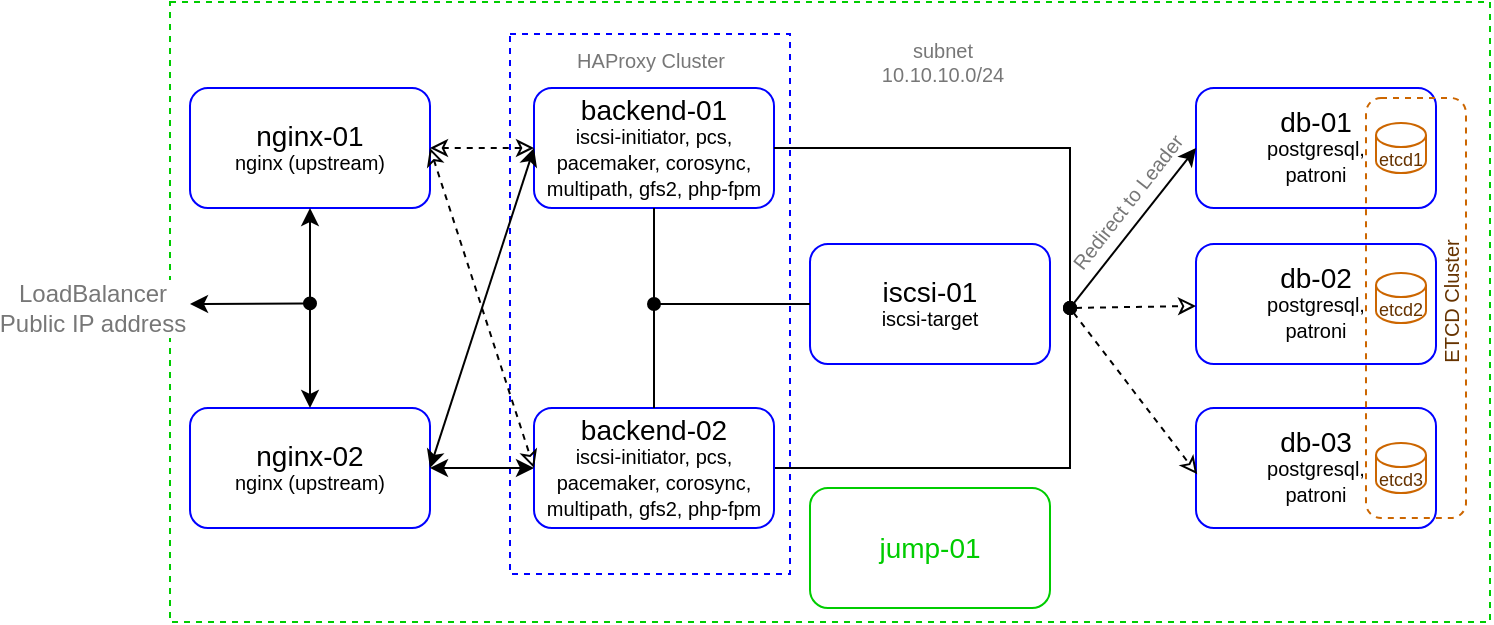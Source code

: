<mxfile version="20.3.0" type="device"><diagram id="4IggmmZwFg4Mkd-BrONc" name="Страница 1"><mxGraphModel dx="1360" dy="754" grid="1" gridSize="10" guides="1" tooltips="1" connect="1" arrows="1" fold="1" page="1" pageScale="1" pageWidth="600" pageHeight="300" math="0" shadow="0"><root><mxCell id="0"/><mxCell id="1" parent="0"/><mxCell id="a2kYbAXQ47iZ0sJ73nhE-9" value="" style="rounded=0;whiteSpace=wrap;html=1;glass=0;dashed=1;sketch=0;strokeColor=#00CC00;fillColor=none;" parent="1" vertex="1"><mxGeometry x="-10" y="-13" width="660" height="310" as="geometry"/></mxCell><mxCell id="a2kYbAXQ47iZ0sJ73nhE-10" value="" style="rounded=0;whiteSpace=wrap;html=1;fillColor=none;dashed=1;glass=0;sketch=0;strokeColor=#0000FF;" parent="1" vertex="1"><mxGeometry x="160" y="3" width="140" height="270" as="geometry"/></mxCell><mxCell id="Nk4rxEVuKk_PFZayKbhd-4" value="&lt;p style=&quot;line-height: 100%&quot;&gt;&lt;span style=&quot;font-size: 14px&quot;&gt;backend-01&lt;/span&gt;&lt;br&gt;&lt;span style=&quot;font-size: 10px&quot;&gt;iscsi-initiator, pcs, pacemaker, corosync, multipath, gfs2, php-fpm&lt;/span&gt;&lt;br&gt;&lt;/p&gt;" style="rounded=1;whiteSpace=wrap;html=1;strokeColor=#0000FF;" parent="1" vertex="1"><mxGeometry x="172" y="30" width="120" height="60" as="geometry"/></mxCell><mxCell id="Nk4rxEVuKk_PFZayKbhd-6" value="&lt;p style=&quot;line-height: 100%&quot;&gt;&lt;span style=&quot;font-size: 14px&quot;&gt;nginx-01&lt;/span&gt;&lt;br&gt;&lt;span style=&quot;font-size: 10px&quot;&gt;nginx (upstream)&lt;/span&gt;&lt;br&gt;&lt;/p&gt;" style="rounded=1;whiteSpace=wrap;html=1;strokeColor=#0000FF;" parent="1" vertex="1"><mxGeometry y="30" width="120" height="60" as="geometry"/></mxCell><mxCell id="Nk4rxEVuKk_PFZayKbhd-15" value="" style="endArrow=none;html=1;rounded=0;exitX=1;exitY=0.5;exitDx=0;exitDy=0;entryX=1;entryY=0.5;entryDx=0;entryDy=0;" parent="1" source="mSui1N4ihssYe-xkSYdv-1" target="Nk4rxEVuKk_PFZayKbhd-4" edge="1"><mxGeometry width="50" height="50" relative="1" as="geometry"><mxPoint x="360" y="240" as="sourcePoint"/><mxPoint x="490" y="138.335" as="targetPoint"/><Array as="points"><mxPoint x="440" y="220"/><mxPoint x="440" y="60"/></Array></mxGeometry></mxCell><mxCell id="mSui1N4ihssYe-xkSYdv-1" value="&lt;p style=&quot;line-height: 100%&quot;&gt;&lt;span style=&quot;font-size: 14px&quot;&gt;backend-02&lt;/span&gt;&lt;br&gt;&lt;span style=&quot;font-size: 10px&quot;&gt;iscsi-initiator, pcs, pacemaker, corosync, multipath, gfs2, php-fpm&lt;/span&gt;&lt;br&gt;&lt;/p&gt;" style="rounded=1;whiteSpace=wrap;html=1;strokeColor=#0000FF;" parent="1" vertex="1"><mxGeometry x="172" y="190" width="120" height="60" as="geometry"/></mxCell><mxCell id="mSui1N4ihssYe-xkSYdv-4" value="&lt;font style=&quot;font-size: 10px&quot;&gt;subnet&lt;br&gt;10.10.10.0/24&lt;/font&gt;" style="edgeLabel;html=1;align=center;verticalAlign=middle;resizable=0;points=[];fontSize=8;fontColor=#777777;" parent="1" vertex="1" connectable="0"><mxGeometry x="350.002" y="49.995" as="geometry"><mxPoint x="26" y="-33" as="offset"/></mxGeometry></mxCell><mxCell id="-WRoGn8kwcu14axJvP3w-1" value="&lt;p style=&quot;line-height: 100%&quot;&gt;&lt;span style=&quot;font-size: 14px&quot;&gt;nginx-02&lt;/span&gt;&lt;br&gt;&lt;span style=&quot;font-size: 10px&quot;&gt;nginx (upstream)&lt;/span&gt;&lt;br&gt;&lt;/p&gt;" style="rounded=1;whiteSpace=wrap;html=1;strokeColor=#0000FF;" parent="1" vertex="1"><mxGeometry y="190" width="120" height="60" as="geometry"/></mxCell><mxCell id="-WRoGn8kwcu14axJvP3w-3" value="" style="endArrow=classic;startArrow=classic;html=1;exitX=0.5;exitY=0;exitDx=0;exitDy=0;entryX=0.5;entryY=1;entryDx=0;entryDy=0;" parent="1" source="-WRoGn8kwcu14axJvP3w-1" target="Nk4rxEVuKk_PFZayKbhd-6" edge="1"><mxGeometry width="50" height="50" relative="1" as="geometry"><mxPoint x="90" y="120" as="sourcePoint"/><mxPoint x="140" y="70" as="targetPoint"/></mxGeometry></mxCell><mxCell id="-WRoGn8kwcu14axJvP3w-4" value="" style="endArrow=oval;html=1;startArrow=classic;startFill=1;endFill=1;" parent="1" edge="1"><mxGeometry width="50" height="50" relative="1" as="geometry"><mxPoint y="138" as="sourcePoint"/><mxPoint x="60" y="137.71" as="targetPoint"/></mxGeometry></mxCell><mxCell id="-WRoGn8kwcu14axJvP3w-5" value="" style="endArrow=classic;startArrow=classic;html=1;exitX=1;exitY=0.5;exitDx=0;exitDy=0;entryX=0;entryY=0.5;entryDx=0;entryDy=0;" parent="1" source="-WRoGn8kwcu14axJvP3w-1" target="mSui1N4ihssYe-xkSYdv-1" edge="1"><mxGeometry width="50" height="50" relative="1" as="geometry"><mxPoint x="120" y="120" as="sourcePoint"/><mxPoint x="170" y="160" as="targetPoint"/></mxGeometry></mxCell><mxCell id="-WRoGn8kwcu14axJvP3w-6" value="" style="endArrow=classic;startArrow=classic;html=1;entryX=0;entryY=0.5;entryDx=0;entryDy=0;rounded=1;exitX=1;exitY=0.5;exitDx=0;exitDy=0;" parent="1" source="-WRoGn8kwcu14axJvP3w-1" target="Nk4rxEVuKk_PFZayKbhd-4" edge="1"><mxGeometry width="50" height="50" relative="1" as="geometry"><mxPoint x="120" y="160" as="sourcePoint"/><mxPoint x="160" y="60" as="targetPoint"/></mxGeometry></mxCell><mxCell id="-WRoGn8kwcu14axJvP3w-7" value="" style="endArrow=classic;dashed=1;html=1;exitX=1;exitY=0.5;exitDx=0;exitDy=0;entryX=0;entryY=0.5;entryDx=0;entryDy=0;startArrow=classic;startFill=0;endFill=0;" parent="1" source="Nk4rxEVuKk_PFZayKbhd-6" target="Nk4rxEVuKk_PFZayKbhd-4" edge="1"><mxGeometry width="50" height="50" relative="1" as="geometry"><mxPoint x="250" y="120" as="sourcePoint"/><mxPoint x="150" y="40" as="targetPoint"/></mxGeometry></mxCell><mxCell id="-WRoGn8kwcu14axJvP3w-8" value="" style="endArrow=classic;dashed=1;html=1;exitX=1;exitY=0.5;exitDx=0;exitDy=0;entryX=0;entryY=0.5;entryDx=0;entryDy=0;startArrow=classic;startFill=0;endFill=0;" parent="1" source="Nk4rxEVuKk_PFZayKbhd-6" target="mSui1N4ihssYe-xkSYdv-1" edge="1"><mxGeometry width="50" height="50" relative="1" as="geometry"><mxPoint x="130" y="40" as="sourcePoint"/><mxPoint x="180" y="-10" as="targetPoint"/></mxGeometry></mxCell><mxCell id="-WRoGn8kwcu14axJvP3w-9" value="&lt;p style=&quot;line-height: 100%&quot;&gt;&lt;span style=&quot;font-size: 14px&quot;&gt;iscsi-01&lt;/span&gt;&lt;br&gt;&lt;span style=&quot;font-size: 10px&quot;&gt;iscsi-target&lt;/span&gt;&lt;br&gt;&lt;/p&gt;" style="rounded=1;whiteSpace=wrap;html=1;strokeColor=#0000FF;" parent="1" vertex="1"><mxGeometry x="310" y="108" width="120" height="60" as="geometry"/></mxCell><mxCell id="-WRoGn8kwcu14axJvP3w-10" value="" style="endArrow=none;html=1;strokeColor=#000000;exitX=0.5;exitY=0;exitDx=0;exitDy=0;entryX=0.5;entryY=1;entryDx=0;entryDy=0;" parent="1" source="mSui1N4ihssYe-xkSYdv-1" target="Nk4rxEVuKk_PFZayKbhd-4" edge="1"><mxGeometry width="50" height="50" relative="1" as="geometry"><mxPoint x="310" y="150" as="sourcePoint"/><mxPoint x="360" y="100" as="targetPoint"/></mxGeometry></mxCell><mxCell id="-WRoGn8kwcu14axJvP3w-11" value="" style="endArrow=none;html=1;strokeColor=#000000;entryX=0;entryY=0.5;entryDx=0;entryDy=0;startArrow=oval;startFill=1;" parent="1" target="-WRoGn8kwcu14axJvP3w-9" edge="1"><mxGeometry width="50" height="50" relative="1" as="geometry"><mxPoint x="232" y="138" as="sourcePoint"/><mxPoint x="260" y="160" as="targetPoint"/></mxGeometry></mxCell><mxCell id="-WRoGn8kwcu14axJvP3w-12" value="&lt;font style=&quot;font-size: 12px&quot;&gt;LoadBalancer&lt;br&gt;Public IP address&lt;/font&gt;" style="edgeLabel;html=1;align=center;verticalAlign=middle;resizable=0;points=[];fontSize=8;fontColor=#777777;" parent="1" vertex="1" connectable="0"><mxGeometry x="-47.998" y="137.995" as="geometry"><mxPoint x="-1" y="2" as="offset"/></mxGeometry></mxCell><mxCell id="a2kYbAXQ47iZ0sJ73nhE-1" value="&lt;p style=&quot;line-height: 100%&quot;&gt;&lt;font&gt;&lt;span style=&quot;font-size: 14px&quot;&gt;db-01&lt;br&gt;&lt;/span&gt;&lt;/font&gt;&lt;span style=&quot;font-size: 10px&quot;&gt;postgresql, &lt;br&gt;patroni&lt;/span&gt;&lt;br&gt;&lt;/p&gt;" style="rounded=1;whiteSpace=wrap;html=1;strokeColor=#0000FF;" parent="1" vertex="1"><mxGeometry x="503" y="30" width="120" height="60" as="geometry"/></mxCell><mxCell id="a2kYbAXQ47iZ0sJ73nhE-2" value="&lt;p style=&quot;line-height: 100%&quot;&gt;&lt;font&gt;&lt;span style=&quot;font-size: 14px&quot;&gt;db-02&lt;br&gt;&lt;/span&gt;&lt;/font&gt;&lt;span style=&quot;font-size: 10px&quot;&gt;postgresql, &lt;br&gt;patroni&lt;/span&gt;&lt;br&gt;&lt;/p&gt;" style="rounded=1;whiteSpace=wrap;html=1;strokeColor=#0000FF;" parent="1" vertex="1"><mxGeometry x="503" y="108" width="120" height="60" as="geometry"/></mxCell><mxCell id="a2kYbAXQ47iZ0sJ73nhE-3" value="&lt;p style=&quot;line-height: 100%&quot;&gt;&lt;font&gt;&lt;span style=&quot;font-size: 14px&quot;&gt;db-03&lt;br&gt;&lt;/span&gt;&lt;/font&gt;&lt;span style=&quot;font-size: 10px&quot;&gt;postgresql, &lt;br&gt;patroni&lt;/span&gt;&lt;br&gt;&lt;/p&gt;" style="rounded=1;whiteSpace=wrap;html=1;strokeColor=#0000FF;" parent="1" vertex="1"><mxGeometry x="503" y="190" width="120" height="60" as="geometry"/></mxCell><mxCell id="a2kYbAXQ47iZ0sJ73nhE-6" value="" style="endArrow=classic;html=1;entryX=0;entryY=0.5;entryDx=0;entryDy=0;jumpStyle=none;targetPerimeterSpacing=0;sourcePerimeterSpacing=0;endSize=6;startArrow=oval;startFill=1;endFill=1;" parent="1" target="a2kYbAXQ47iZ0sJ73nhE-1" edge="1"><mxGeometry width="50" height="50" relative="1" as="geometry"><mxPoint x="440" y="140" as="sourcePoint"/><mxPoint x="736" y="110" as="targetPoint"/></mxGeometry></mxCell><mxCell id="a2kYbAXQ47iZ0sJ73nhE-8" value="&lt;p style=&quot;line-height: 100%&quot;&gt;&lt;span style=&quot;font-size: 14px&quot;&gt;&lt;font color=&quot;#00cc00&quot;&gt;jump-01&lt;/font&gt;&lt;/span&gt;&lt;/p&gt;" style="rounded=1;whiteSpace=wrap;html=1;strokeColor=#00CC00;" parent="1" vertex="1"><mxGeometry x="310" y="230" width="120" height="60" as="geometry"/></mxCell><mxCell id="a2kYbAXQ47iZ0sJ73nhE-11" value="&lt;span style=&quot;font-size: 10px;&quot;&gt;HAProxy&amp;nbsp;&lt;/span&gt;&lt;span style=&quot;font-size: 10px&quot;&gt;Cluster&lt;/span&gt;" style="edgeLabel;html=1;align=center;verticalAlign=middle;resizable=0;points=[];fontSize=8;fontColor=#777777;" parent="1" vertex="1" connectable="0"><mxGeometry x="232.002" y="15.995" as="geometry"><mxPoint x="-2" as="offset"/></mxGeometry></mxCell><mxCell id="hq03-p_6fzq5vwnAtJPh-2" value="" style="endArrow=classic;html=1;jumpStyle=none;targetPerimeterSpacing=0;sourcePerimeterSpacing=0;endSize=6;startArrow=oval;startFill=0;endFill=0;dashed=1;" edge="1" parent="1" target="a2kYbAXQ47iZ0sJ73nhE-2"><mxGeometry width="50" height="50" relative="1" as="geometry"><mxPoint x="440" y="140" as="sourcePoint"/><mxPoint x="503" y="20" as="targetPoint"/></mxGeometry></mxCell><mxCell id="hq03-p_6fzq5vwnAtJPh-4" value="" style="endArrow=classic;html=1;jumpStyle=none;targetPerimeterSpacing=0;sourcePerimeterSpacing=0;endSize=6;startArrow=oval;startFill=0;endFill=0;dashed=1;entryX=0.005;entryY=0.552;entryDx=0;entryDy=0;entryPerimeter=0;" edge="1" parent="1" target="a2kYbAXQ47iZ0sJ73nhE-3"><mxGeometry width="50" height="50" relative="1" as="geometry"><mxPoint x="440" y="140" as="sourcePoint"/><mxPoint x="473" y="249.996" as="targetPoint"/></mxGeometry></mxCell><mxCell id="hq03-p_6fzq5vwnAtJPh-8" value="" style="rounded=1;whiteSpace=wrap;html=1;fillColor=none;dashed=1;glass=0;sketch=0;strokeColor=#CC6600;" vertex="1" parent="1"><mxGeometry x="588" y="35" width="50" height="210" as="geometry"/></mxCell><mxCell id="hq03-p_6fzq5vwnAtJPh-5" value="&lt;font color=&quot;#663300&quot; style=&quot;font-size: 9px;&quot;&gt;etcd1&lt;/font&gt;" style="shape=cylinder3;whiteSpace=wrap;html=1;boundedLbl=1;backgroundOutline=1;size=5.997;fillColor=default;strokeColor=#CC6600;" vertex="1" parent="1"><mxGeometry x="593" y="47.5" width="25" height="25" as="geometry"/></mxCell><mxCell id="hq03-p_6fzq5vwnAtJPh-6" value="&lt;font color=&quot;#663300&quot; style=&quot;font-size: 9px;&quot;&gt;etcd2&lt;/font&gt;" style="shape=cylinder3;whiteSpace=wrap;html=1;boundedLbl=1;backgroundOutline=1;size=5.997;fillColor=default;strokeColor=#CC6600;" vertex="1" parent="1"><mxGeometry x="593" y="122.5" width="25" height="25" as="geometry"/></mxCell><mxCell id="hq03-p_6fzq5vwnAtJPh-7" value="&lt;font color=&quot;#663300&quot; style=&quot;font-size: 9px;&quot;&gt;etcd3&lt;/font&gt;" style="shape=cylinder3;whiteSpace=wrap;html=1;boundedLbl=1;backgroundOutline=1;size=5.997;fillColor=default;strokeColor=#CC6600;" vertex="1" parent="1"><mxGeometry x="593" y="207.5" width="25" height="25" as="geometry"/></mxCell><mxCell id="hq03-p_6fzq5vwnAtJPh-9" value="&lt;font color=&quot;#663300&quot;&gt;&lt;span style=&quot;font-size: 10px;&quot;&gt;ETCD&amp;nbsp;&lt;/span&gt;&lt;span style=&quot;font-size: 10px&quot;&gt;Cluster&lt;/span&gt;&lt;/font&gt;" style="edgeLabel;html=1;align=center;verticalAlign=middle;resizable=0;points=[];fontSize=8;fontColor=#777777;rotation=270;" vertex="1" connectable="0" parent="1"><mxGeometry x="630.002" y="134.995" as="geometry"><mxPoint x="-2" as="offset"/></mxGeometry></mxCell><mxCell id="hq03-p_6fzq5vwnAtJPh-10" value="&lt;span style=&quot;font-size: 10px; line-height: 1.2;&quot;&gt;Redirect to Leader&lt;/span&gt;" style="edgeLabel;html=1;align=center;verticalAlign=middle;resizable=0;points=[];fontSize=8;fontColor=#777777;rotation=308;labelBackgroundColor=none;" vertex="1" connectable="0" parent="1"><mxGeometry x="478.002" y="127.495" as="geometry"><mxPoint x="26" y="-33" as="offset"/></mxGeometry></mxCell></root></mxGraphModel></diagram></mxfile>
